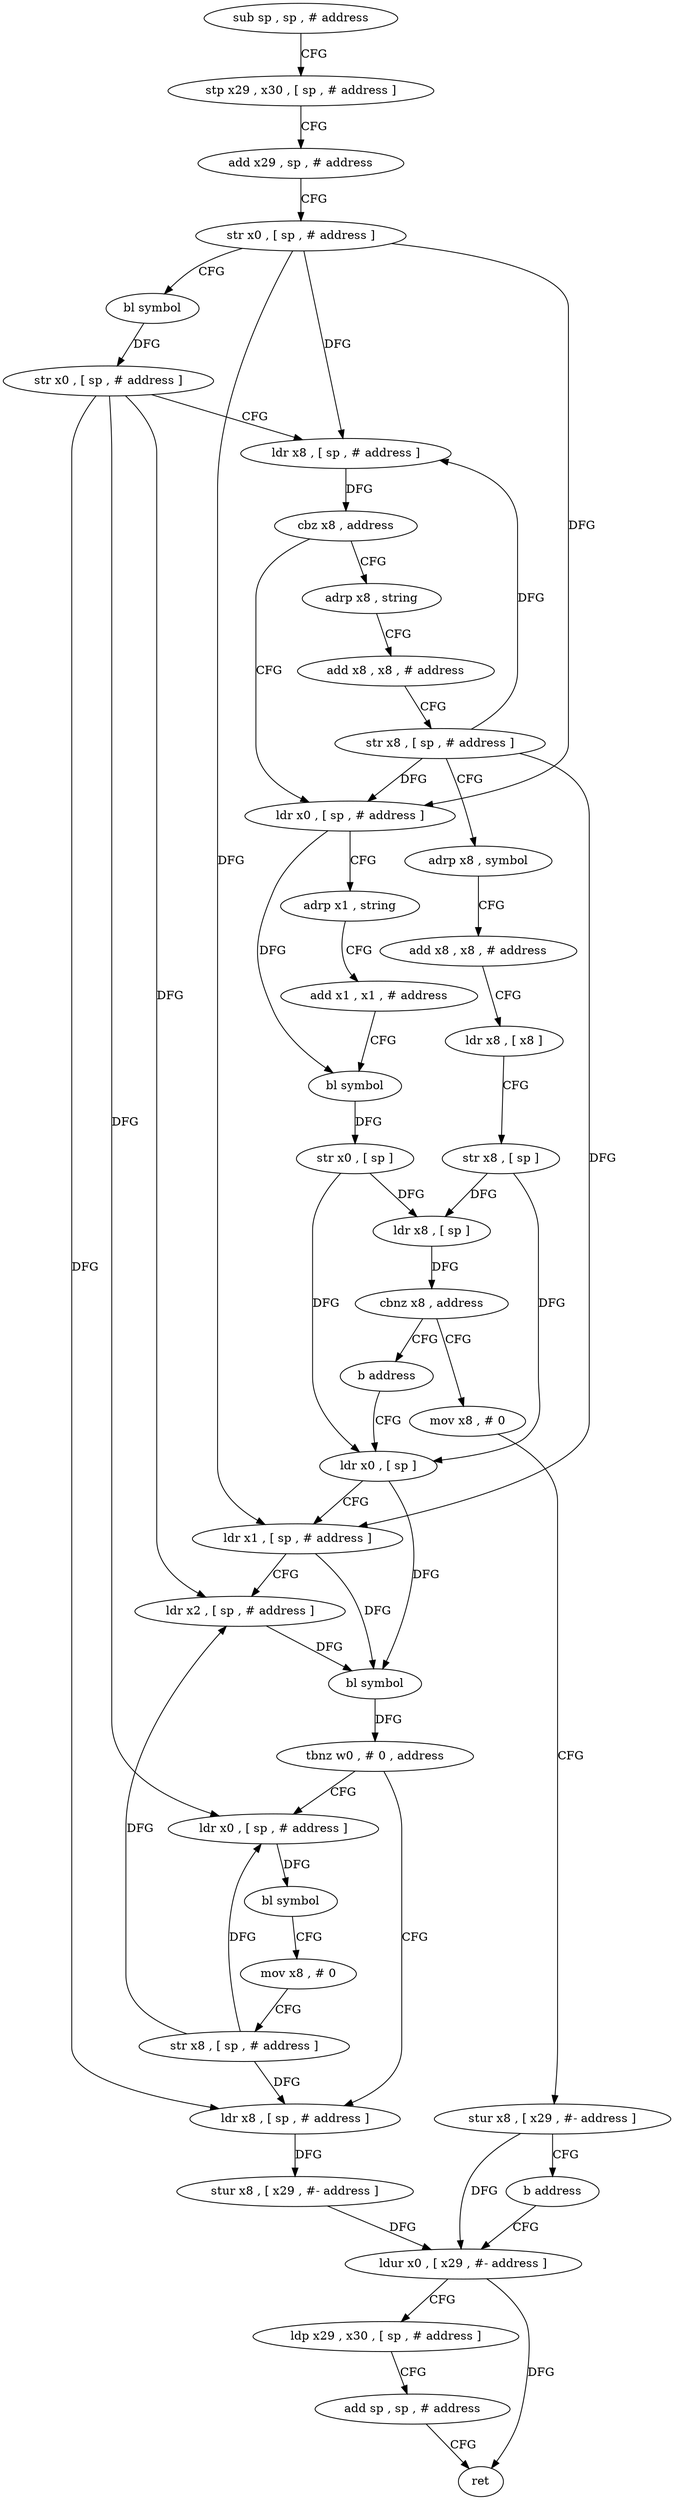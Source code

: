 digraph "func" {
"4215032" [label = "sub sp , sp , # address" ]
"4215036" [label = "stp x29 , x30 , [ sp , # address ]" ]
"4215040" [label = "add x29 , sp , # address" ]
"4215044" [label = "str x0 , [ sp , # address ]" ]
"4215048" [label = "bl symbol" ]
"4215052" [label = "str x0 , [ sp , # address ]" ]
"4215056" [label = "ldr x8 , [ sp , # address ]" ]
"4215060" [label = "cbz x8 , address" ]
"4215108" [label = "adrp x8 , string" ]
"4215064" [label = "ldr x0 , [ sp , # address ]" ]
"4215112" [label = "add x8 , x8 , # address" ]
"4215116" [label = "str x8 , [ sp , # address ]" ]
"4215120" [label = "adrp x8 , symbol" ]
"4215124" [label = "add x8 , x8 , # address" ]
"4215128" [label = "ldr x8 , [ x8 ]" ]
"4215132" [label = "str x8 , [ sp ]" ]
"4215136" [label = "ldr x0 , [ sp ]" ]
"4215068" [label = "adrp x1 , string" ]
"4215072" [label = "add x1 , x1 , # address" ]
"4215076" [label = "bl symbol" ]
"4215080" [label = "str x0 , [ sp ]" ]
"4215084" [label = "ldr x8 , [ sp ]" ]
"4215088" [label = "cbnz x8 , address" ]
"4215104" [label = "b address" ]
"4215092" [label = "mov x8 , # 0" ]
"4215172" [label = "ldr x8 , [ sp , # address ]" ]
"4215176" [label = "stur x8 , [ x29 , #- address ]" ]
"4215180" [label = "ldur x0 , [ x29 , #- address ]" ]
"4215156" [label = "ldr x0 , [ sp , # address ]" ]
"4215160" [label = "bl symbol" ]
"4215164" [label = "mov x8 , # 0" ]
"4215168" [label = "str x8 , [ sp , # address ]" ]
"4215096" [label = "stur x8 , [ x29 , #- address ]" ]
"4215100" [label = "b address" ]
"4215140" [label = "ldr x1 , [ sp , # address ]" ]
"4215144" [label = "ldr x2 , [ sp , # address ]" ]
"4215148" [label = "bl symbol" ]
"4215152" [label = "tbnz w0 , # 0 , address" ]
"4215184" [label = "ldp x29 , x30 , [ sp , # address ]" ]
"4215188" [label = "add sp , sp , # address" ]
"4215192" [label = "ret" ]
"4215032" -> "4215036" [ label = "CFG" ]
"4215036" -> "4215040" [ label = "CFG" ]
"4215040" -> "4215044" [ label = "CFG" ]
"4215044" -> "4215048" [ label = "CFG" ]
"4215044" -> "4215056" [ label = "DFG" ]
"4215044" -> "4215064" [ label = "DFG" ]
"4215044" -> "4215140" [ label = "DFG" ]
"4215048" -> "4215052" [ label = "DFG" ]
"4215052" -> "4215056" [ label = "CFG" ]
"4215052" -> "4215144" [ label = "DFG" ]
"4215052" -> "4215172" [ label = "DFG" ]
"4215052" -> "4215156" [ label = "DFG" ]
"4215056" -> "4215060" [ label = "DFG" ]
"4215060" -> "4215108" [ label = "CFG" ]
"4215060" -> "4215064" [ label = "CFG" ]
"4215108" -> "4215112" [ label = "CFG" ]
"4215064" -> "4215068" [ label = "CFG" ]
"4215064" -> "4215076" [ label = "DFG" ]
"4215112" -> "4215116" [ label = "CFG" ]
"4215116" -> "4215120" [ label = "CFG" ]
"4215116" -> "4215056" [ label = "DFG" ]
"4215116" -> "4215064" [ label = "DFG" ]
"4215116" -> "4215140" [ label = "DFG" ]
"4215120" -> "4215124" [ label = "CFG" ]
"4215124" -> "4215128" [ label = "CFG" ]
"4215128" -> "4215132" [ label = "CFG" ]
"4215132" -> "4215136" [ label = "DFG" ]
"4215132" -> "4215084" [ label = "DFG" ]
"4215136" -> "4215140" [ label = "CFG" ]
"4215136" -> "4215148" [ label = "DFG" ]
"4215068" -> "4215072" [ label = "CFG" ]
"4215072" -> "4215076" [ label = "CFG" ]
"4215076" -> "4215080" [ label = "DFG" ]
"4215080" -> "4215084" [ label = "DFG" ]
"4215080" -> "4215136" [ label = "DFG" ]
"4215084" -> "4215088" [ label = "DFG" ]
"4215088" -> "4215104" [ label = "CFG" ]
"4215088" -> "4215092" [ label = "CFG" ]
"4215104" -> "4215136" [ label = "CFG" ]
"4215092" -> "4215096" [ label = "CFG" ]
"4215172" -> "4215176" [ label = "DFG" ]
"4215176" -> "4215180" [ label = "DFG" ]
"4215180" -> "4215184" [ label = "CFG" ]
"4215180" -> "4215192" [ label = "DFG" ]
"4215156" -> "4215160" [ label = "DFG" ]
"4215160" -> "4215164" [ label = "CFG" ]
"4215164" -> "4215168" [ label = "CFG" ]
"4215168" -> "4215172" [ label = "DFG" ]
"4215168" -> "4215144" [ label = "DFG" ]
"4215168" -> "4215156" [ label = "DFG" ]
"4215096" -> "4215100" [ label = "CFG" ]
"4215096" -> "4215180" [ label = "DFG" ]
"4215100" -> "4215180" [ label = "CFG" ]
"4215140" -> "4215144" [ label = "CFG" ]
"4215140" -> "4215148" [ label = "DFG" ]
"4215144" -> "4215148" [ label = "DFG" ]
"4215148" -> "4215152" [ label = "DFG" ]
"4215152" -> "4215172" [ label = "CFG" ]
"4215152" -> "4215156" [ label = "CFG" ]
"4215184" -> "4215188" [ label = "CFG" ]
"4215188" -> "4215192" [ label = "CFG" ]
}
